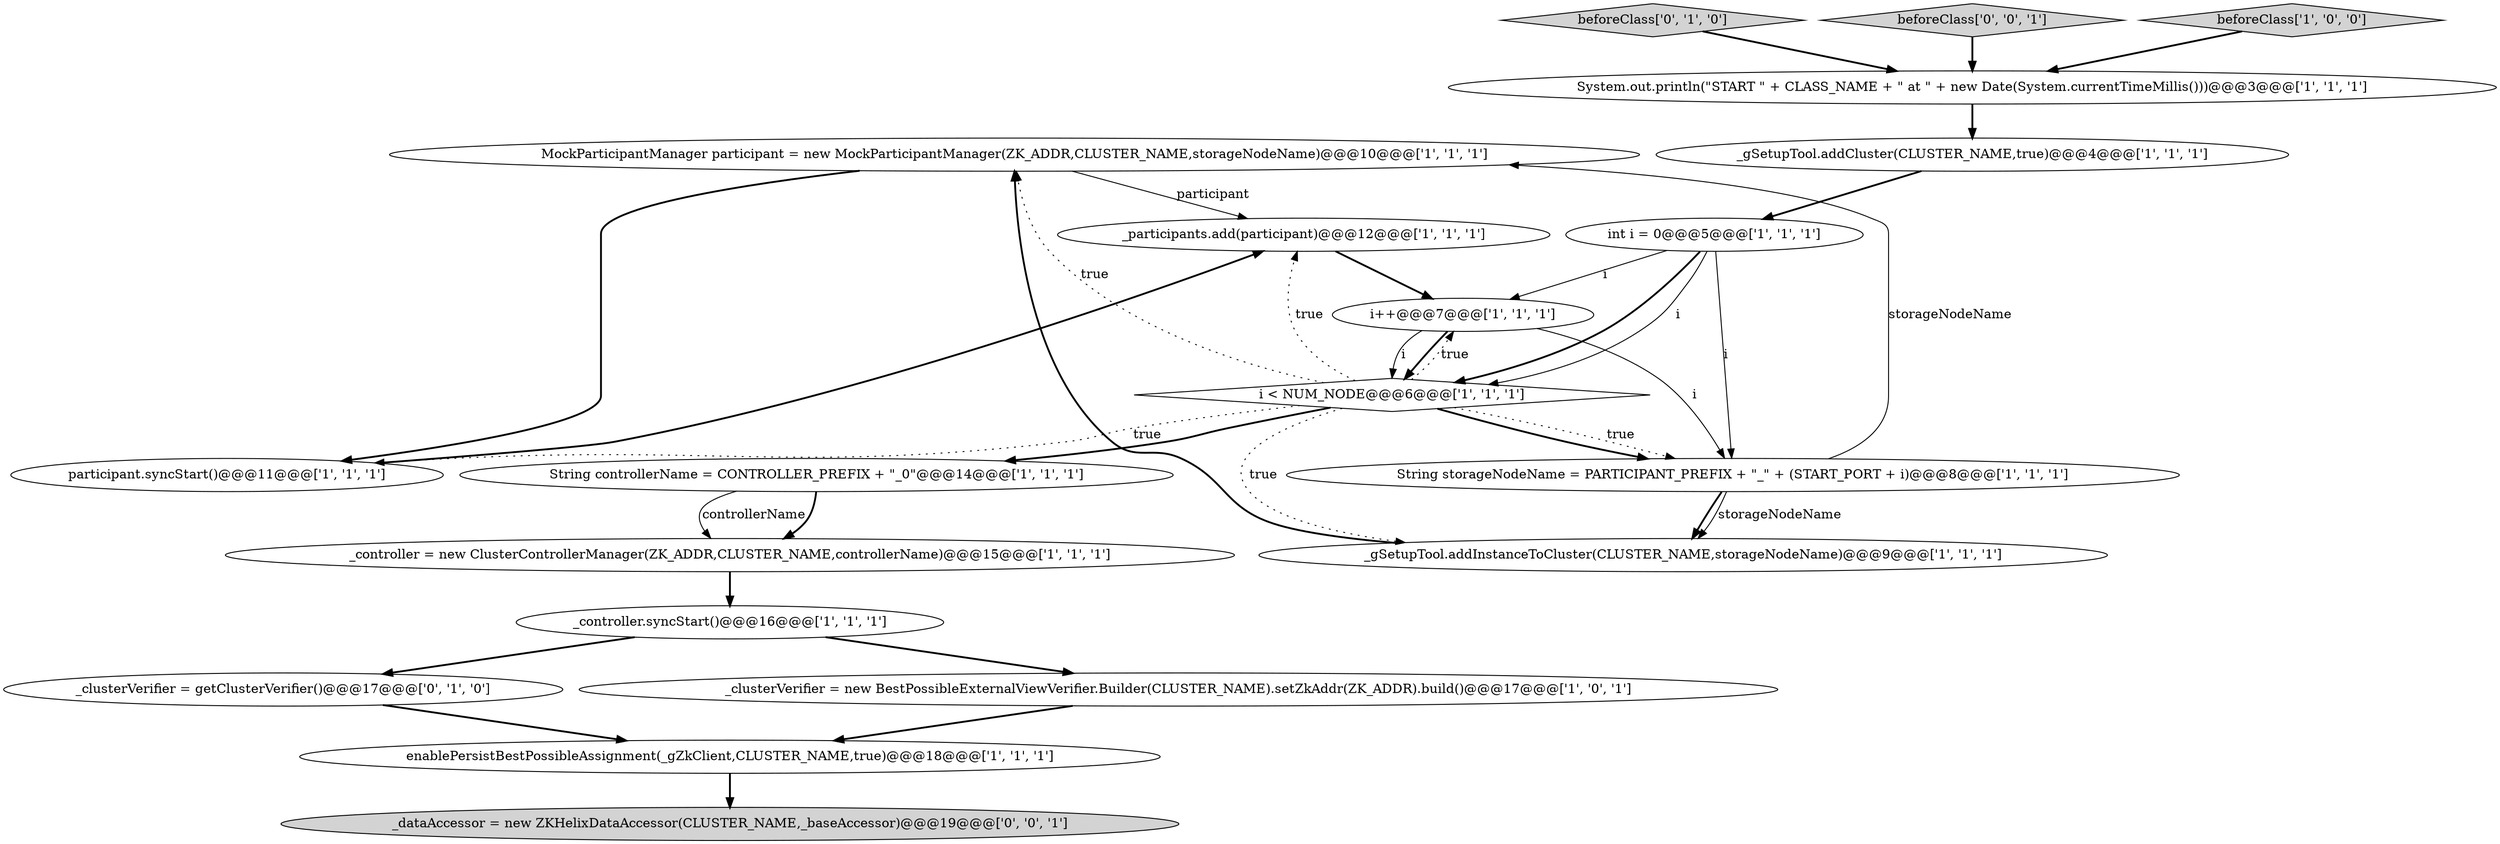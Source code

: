digraph {
8 [style = filled, label = "MockParticipantManager participant = new MockParticipantManager(ZK_ADDR,CLUSTER_NAME,storageNodeName)@@@10@@@['1', '1', '1']", fillcolor = white, shape = ellipse image = "AAA0AAABBB1BBB"];
19 [style = filled, label = "_dataAccessor = new ZKHelixDataAccessor(CLUSTER_NAME,_baseAccessor)@@@19@@@['0', '0', '1']", fillcolor = lightgray, shape = ellipse image = "AAA0AAABBB3BBB"];
9 [style = filled, label = "i++@@@7@@@['1', '1', '1']", fillcolor = white, shape = ellipse image = "AAA0AAABBB1BBB"];
17 [style = filled, label = "beforeClass['0', '1', '0']", fillcolor = lightgray, shape = diamond image = "AAA0AAABBB2BBB"];
4 [style = filled, label = "enablePersistBestPossibleAssignment(_gZkClient,CLUSTER_NAME,true)@@@18@@@['1', '1', '1']", fillcolor = white, shape = ellipse image = "AAA0AAABBB1BBB"];
16 [style = filled, label = "_clusterVerifier = getClusterVerifier()@@@17@@@['0', '1', '0']", fillcolor = white, shape = ellipse image = "AAA0AAABBB2BBB"];
11 [style = filled, label = "_gSetupTool.addInstanceToCluster(CLUSTER_NAME,storageNodeName)@@@9@@@['1', '1', '1']", fillcolor = white, shape = ellipse image = "AAA0AAABBB1BBB"];
14 [style = filled, label = "_participants.add(participant)@@@12@@@['1', '1', '1']", fillcolor = white, shape = ellipse image = "AAA0AAABBB1BBB"];
15 [style = filled, label = "participant.syncStart()@@@11@@@['1', '1', '1']", fillcolor = white, shape = ellipse image = "AAA0AAABBB1BBB"];
0 [style = filled, label = "_gSetupTool.addCluster(CLUSTER_NAME,true)@@@4@@@['1', '1', '1']", fillcolor = white, shape = ellipse image = "AAA0AAABBB1BBB"];
2 [style = filled, label = "_controller.syncStart()@@@16@@@['1', '1', '1']", fillcolor = white, shape = ellipse image = "AAA0AAABBB1BBB"];
1 [style = filled, label = "_controller = new ClusterControllerManager(ZK_ADDR,CLUSTER_NAME,controllerName)@@@15@@@['1', '1', '1']", fillcolor = white, shape = ellipse image = "AAA0AAABBB1BBB"];
5 [style = filled, label = "String controllerName = CONTROLLER_PREFIX + \"_0\"@@@14@@@['1', '1', '1']", fillcolor = white, shape = ellipse image = "AAA0AAABBB1BBB"];
7 [style = filled, label = "i < NUM_NODE@@@6@@@['1', '1', '1']", fillcolor = white, shape = diamond image = "AAA0AAABBB1BBB"];
12 [style = filled, label = "System.out.println(\"START \" + CLASS_NAME + \" at \" + new Date(System.currentTimeMillis()))@@@3@@@['1', '1', '1']", fillcolor = white, shape = ellipse image = "AAA0AAABBB1BBB"];
10 [style = filled, label = "String storageNodeName = PARTICIPANT_PREFIX + \"_\" + (START_PORT + i)@@@8@@@['1', '1', '1']", fillcolor = white, shape = ellipse image = "AAA0AAABBB1BBB"];
18 [style = filled, label = "beforeClass['0', '0', '1']", fillcolor = lightgray, shape = diamond image = "AAA0AAABBB3BBB"];
6 [style = filled, label = "beforeClass['1', '0', '0']", fillcolor = lightgray, shape = diamond image = "AAA0AAABBB1BBB"];
3 [style = filled, label = "_clusterVerifier = new BestPossibleExternalViewVerifier.Builder(CLUSTER_NAME).setZkAddr(ZK_ADDR).build()@@@17@@@['1', '0', '1']", fillcolor = white, shape = ellipse image = "AAA0AAABBB1BBB"];
13 [style = filled, label = "int i = 0@@@5@@@['1', '1', '1']", fillcolor = white, shape = ellipse image = "AAA0AAABBB1BBB"];
8->14 [style = solid, label="participant"];
12->0 [style = bold, label=""];
5->1 [style = solid, label="controllerName"];
13->7 [style = bold, label=""];
16->4 [style = bold, label=""];
7->10 [style = bold, label=""];
7->8 [style = dotted, label="true"];
5->1 [style = bold, label=""];
7->10 [style = dotted, label="true"];
17->12 [style = bold, label=""];
14->9 [style = bold, label=""];
10->11 [style = bold, label=""];
13->9 [style = solid, label="i"];
10->11 [style = solid, label="storageNodeName"];
0->13 [style = bold, label=""];
7->9 [style = dotted, label="true"];
10->8 [style = solid, label="storageNodeName"];
7->11 [style = dotted, label="true"];
2->3 [style = bold, label=""];
4->19 [style = bold, label=""];
13->10 [style = solid, label="i"];
15->14 [style = bold, label=""];
11->8 [style = bold, label=""];
7->14 [style = dotted, label="true"];
7->15 [style = dotted, label="true"];
6->12 [style = bold, label=""];
7->5 [style = bold, label=""];
2->16 [style = bold, label=""];
13->7 [style = solid, label="i"];
18->12 [style = bold, label=""];
9->7 [style = solid, label="i"];
1->2 [style = bold, label=""];
3->4 [style = bold, label=""];
9->10 [style = solid, label="i"];
8->15 [style = bold, label=""];
9->7 [style = bold, label=""];
}
